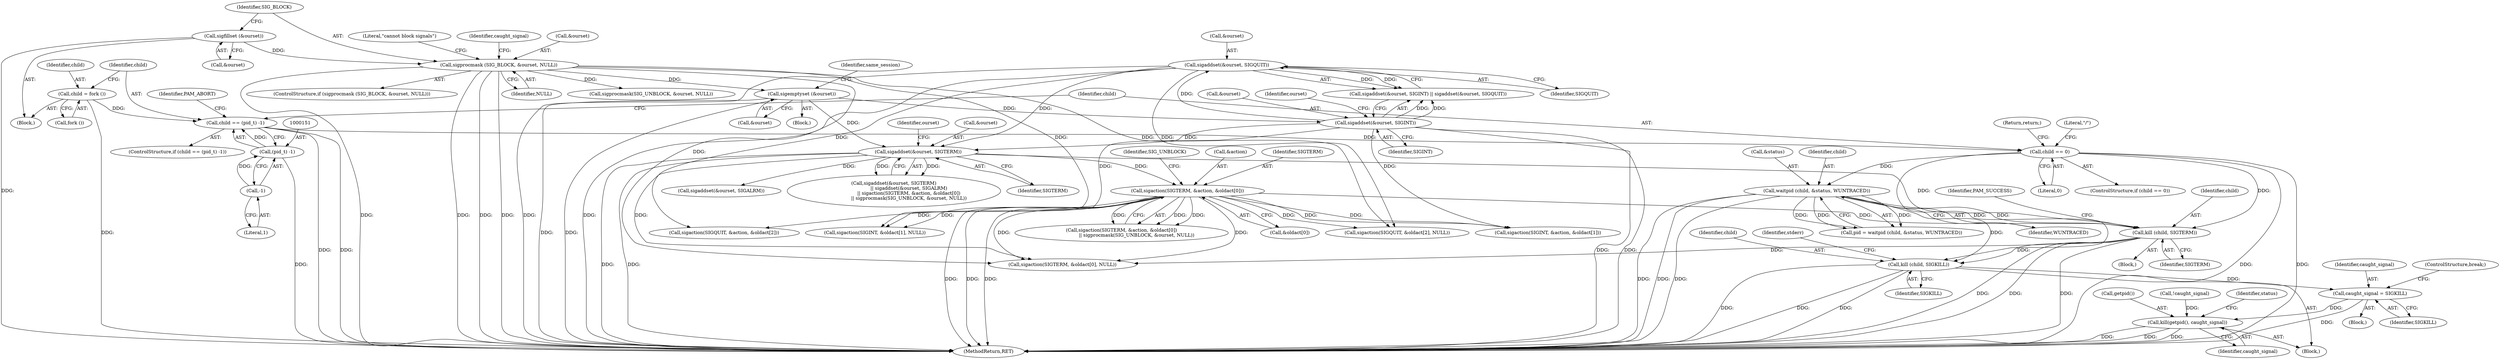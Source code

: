 digraph "1_util-linux_dffab154d29a288aa171ff50263ecc8f2e14a891@del" {
"1000402" [label="(Call,kill (child, SIGKILL))"];
"1000310" [label="(Call,waitpid (child, &status, WUNTRACED))"];
"1000162" [label="(Call,child == 0)"];
"1000148" [label="(Call,child == (pid_t) -1)"];
"1000144" [label="(Call,child = fork ())"];
"1000150" [label="(Call,(pid_t) -1)"];
"1000152" [label="(Call,-1)"];
"1000392" [label="(Call,kill (child, SIGTERM))"];
"1000250" [label="(Call,sigaction(SIGTERM, &action, &oldact[0]))"];
"1000240" [label="(Call,sigaddset(&ourset, SIGTERM))"];
"1000224" [label="(Call,sigaddset(&ourset, SIGQUIT))"];
"1000220" [label="(Call,sigaddset(&ourset, SIGINT))"];
"1000211" [label="(Call,sigemptyset (&ourset))"];
"1000179" [label="(Call,sigprocmask (SIG_BLOCK, &ourset, NULL))"];
"1000175" [label="(Call,sigfillset (&ourset))"];
"1000440" [label="(Call,caught_signal = SIGKILL)"];
"1000444" [label="(Call,kill(getpid(), caught_signal))"];
"1000178" [label="(ControlStructure,if (sigprocmask (SIG_BLOCK, &ourset, NULL)))"];
"1000311" [label="(Identifier,child)"];
"1000187" [label="(Literal,\"cannot block signals\")"];
"1000149" [label="(Identifier,child)"];
"1000145" [label="(Identifier,child)"];
"1000259" [label="(Identifier,SIG_UNBLOCK)"];
"1000441" [label="(Identifier,caught_signal)"];
"1000440" [label="(Call,caught_signal = SIGKILL)"];
"1000402" [label="(Call,kill (child, SIGKILL))"];
"1000193" [label="(Identifier,caught_signal)"];
"1000225" [label="(Call,&ourset)"];
"1000308" [label="(Call,pid = waitpid (child, &status, WUNTRACED))"];
"1000449" [label="(MethodReturn,RET)"];
"1000169" [label="(Literal,\"/\")"];
"1000176" [label="(Call,&ourset)"];
"1000183" [label="(Identifier,NULL)"];
"1000445" [label="(Call,getpid())"];
"1000163" [label="(Identifier,child)"];
"1000250" [label="(Call,sigaction(SIGTERM, &action, &oldact[0]))"];
"1000219" [label="(Call,sigaddset(&ourset, SIGINT) || sigaddset(&ourset, SIGQUIT))"];
"1000392" [label="(Call,kill (child, SIGTERM))"];
"1000387" [label="(Block,)"];
"1000162" [label="(Call,child == 0)"];
"1000443" [label="(ControlStructure,break;)"];
"1000252" [label="(Call,&action)"];
"1000227" [label="(Identifier,SIGQUIT)"];
"1000223" [label="(Identifier,SIGINT)"];
"1000153" [label="(Literal,1)"];
"1000150" [label="(Call,(pid_t) -1)"];
"1000312" [label="(Call,&status)"];
"1000175" [label="(Call,sigfillset (&ourset))"];
"1000144" [label="(Call,child = fork ())"];
"1000396" [label="(Identifier,PAM_SUCCESS)"];
"1000181" [label="(Call,&ourset)"];
"1000403" [label="(Identifier,child)"];
"1000164" [label="(Literal,0)"];
"1000108" [label="(Block,)"];
"1000147" [label="(ControlStructure,if (child == (pid_t) -1))"];
"1000245" [label="(Call,sigaddset(&ourset, SIGALRM))"];
"1000161" [label="(ControlStructure,if (child == 0))"];
"1000156" [label="(Identifier,PAM_ABORT)"];
"1000251" [label="(Identifier,SIGTERM)"];
"1000226" [label="(Identifier,ourset)"];
"1000258" [label="(Call,sigprocmask(SIG_UNBLOCK, &ourset, NULL))"];
"1000240" [label="(Call,sigaddset(&ourset, SIGTERM))"];
"1000413" [label="(Call,sigaction(SIGTERM, &oldact[0], NULL))"];
"1000254" [label="(Call,&oldact[0])"];
"1000239" [label="(Call,sigaddset(&ourset, SIGTERM)\n                    || sigaddset(&ourset, SIGALRM)\n                    || sigaction(SIGTERM, &action, &oldact[0])\n                    || sigprocmask(SIG_UNBLOCK, &ourset, NULL))"];
"1000446" [label="(Identifier,caught_signal)"];
"1000302" [label="(Call,!caught_signal)"];
"1000212" [label="(Call,&ourset)"];
"1000286" [label="(Call,sigaction(SIGQUIT, &action, &oldact[2]))"];
"1000243" [label="(Identifier,SIGTERM)"];
"1000180" [label="(Identifier,SIG_BLOCK)"];
"1000194" [label="(Block,)"];
"1000152" [label="(Call,-1)"];
"1000310" [label="(Call,waitpid (child, &status, WUNTRACED))"];
"1000314" [label="(Identifier,WUNTRACED)"];
"1000224" [label="(Call,sigaddset(&ourset, SIGQUIT))"];
"1000411" [label="(Block,)"];
"1000406" [label="(Identifier,stderr)"];
"1000444" [label="(Call,kill(getpid(), caught_signal))"];
"1000404" [label="(Identifier,SIGKILL)"];
"1000241" [label="(Call,&ourset)"];
"1000247" [label="(Identifier,ourset)"];
"1000216" [label="(Identifier,same_session)"];
"1000431" [label="(Call,sigaction(SIGQUIT, &oldact[2], NULL))"];
"1000148" [label="(Call,child == (pid_t) -1)"];
"1000399" [label="(Block,)"];
"1000221" [label="(Call,&ourset)"];
"1000448" [label="(Identifier,status)"];
"1000146" [label="(Call,fork ())"];
"1000422" [label="(Call,sigaction(SIGINT, &oldact[1], NULL))"];
"1000179" [label="(Call,sigprocmask (SIG_BLOCK, &ourset, NULL))"];
"1000394" [label="(Identifier,SIGTERM)"];
"1000393" [label="(Identifier,child)"];
"1000165" [label="(Return,return;)"];
"1000211" [label="(Call,sigemptyset (&ourset))"];
"1000278" [label="(Call,sigaction(SIGINT, &action, &oldact[1]))"];
"1000249" [label="(Call,sigaction(SIGTERM, &action, &oldact[0])\n                    || sigprocmask(SIG_UNBLOCK, &ourset, NULL))"];
"1000220" [label="(Call,sigaddset(&ourset, SIGINT))"];
"1000442" [label="(Identifier,SIGKILL)"];
"1000402" -> "1000399"  [label="AST: "];
"1000402" -> "1000404"  [label="CFG: "];
"1000403" -> "1000402"  [label="AST: "];
"1000404" -> "1000402"  [label="AST: "];
"1000406" -> "1000402"  [label="CFG: "];
"1000402" -> "1000449"  [label="DDG: "];
"1000402" -> "1000449"  [label="DDG: "];
"1000402" -> "1000449"  [label="DDG: "];
"1000310" -> "1000402"  [label="DDG: "];
"1000392" -> "1000402"  [label="DDG: "];
"1000162" -> "1000402"  [label="DDG: "];
"1000402" -> "1000440"  [label="DDG: "];
"1000310" -> "1000308"  [label="AST: "];
"1000310" -> "1000314"  [label="CFG: "];
"1000311" -> "1000310"  [label="AST: "];
"1000312" -> "1000310"  [label="AST: "];
"1000314" -> "1000310"  [label="AST: "];
"1000308" -> "1000310"  [label="CFG: "];
"1000310" -> "1000449"  [label="DDG: "];
"1000310" -> "1000449"  [label="DDG: "];
"1000310" -> "1000449"  [label="DDG: "];
"1000310" -> "1000308"  [label="DDG: "];
"1000310" -> "1000308"  [label="DDG: "];
"1000310" -> "1000308"  [label="DDG: "];
"1000162" -> "1000310"  [label="DDG: "];
"1000310" -> "1000392"  [label="DDG: "];
"1000162" -> "1000161"  [label="AST: "];
"1000162" -> "1000164"  [label="CFG: "];
"1000163" -> "1000162"  [label="AST: "];
"1000164" -> "1000162"  [label="AST: "];
"1000165" -> "1000162"  [label="CFG: "];
"1000169" -> "1000162"  [label="CFG: "];
"1000162" -> "1000449"  [label="DDG: "];
"1000162" -> "1000449"  [label="DDG: "];
"1000148" -> "1000162"  [label="DDG: "];
"1000162" -> "1000392"  [label="DDG: "];
"1000148" -> "1000147"  [label="AST: "];
"1000148" -> "1000150"  [label="CFG: "];
"1000149" -> "1000148"  [label="AST: "];
"1000150" -> "1000148"  [label="AST: "];
"1000156" -> "1000148"  [label="CFG: "];
"1000163" -> "1000148"  [label="CFG: "];
"1000148" -> "1000449"  [label="DDG: "];
"1000148" -> "1000449"  [label="DDG: "];
"1000144" -> "1000148"  [label="DDG: "];
"1000150" -> "1000148"  [label="DDG: "];
"1000144" -> "1000108"  [label="AST: "];
"1000144" -> "1000146"  [label="CFG: "];
"1000145" -> "1000144"  [label="AST: "];
"1000146" -> "1000144"  [label="AST: "];
"1000149" -> "1000144"  [label="CFG: "];
"1000144" -> "1000449"  [label="DDG: "];
"1000150" -> "1000152"  [label="CFG: "];
"1000151" -> "1000150"  [label="AST: "];
"1000152" -> "1000150"  [label="AST: "];
"1000150" -> "1000449"  [label="DDG: "];
"1000152" -> "1000150"  [label="DDG: "];
"1000152" -> "1000153"  [label="CFG: "];
"1000153" -> "1000152"  [label="AST: "];
"1000392" -> "1000387"  [label="AST: "];
"1000392" -> "1000394"  [label="CFG: "];
"1000393" -> "1000392"  [label="AST: "];
"1000394" -> "1000392"  [label="AST: "];
"1000396" -> "1000392"  [label="CFG: "];
"1000392" -> "1000449"  [label="DDG: "];
"1000392" -> "1000449"  [label="DDG: "];
"1000392" -> "1000449"  [label="DDG: "];
"1000250" -> "1000392"  [label="DDG: "];
"1000240" -> "1000392"  [label="DDG: "];
"1000392" -> "1000413"  [label="DDG: "];
"1000250" -> "1000249"  [label="AST: "];
"1000250" -> "1000254"  [label="CFG: "];
"1000251" -> "1000250"  [label="AST: "];
"1000252" -> "1000250"  [label="AST: "];
"1000254" -> "1000250"  [label="AST: "];
"1000259" -> "1000250"  [label="CFG: "];
"1000249" -> "1000250"  [label="CFG: "];
"1000250" -> "1000449"  [label="DDG: "];
"1000250" -> "1000449"  [label="DDG: "];
"1000250" -> "1000449"  [label="DDG: "];
"1000250" -> "1000249"  [label="DDG: "];
"1000250" -> "1000249"  [label="DDG: "];
"1000250" -> "1000249"  [label="DDG: "];
"1000240" -> "1000250"  [label="DDG: "];
"1000250" -> "1000278"  [label="DDG: "];
"1000250" -> "1000278"  [label="DDG: "];
"1000250" -> "1000286"  [label="DDG: "];
"1000250" -> "1000413"  [label="DDG: "];
"1000250" -> "1000413"  [label="DDG: "];
"1000250" -> "1000422"  [label="DDG: "];
"1000250" -> "1000431"  [label="DDG: "];
"1000240" -> "1000239"  [label="AST: "];
"1000240" -> "1000243"  [label="CFG: "];
"1000241" -> "1000240"  [label="AST: "];
"1000243" -> "1000240"  [label="AST: "];
"1000247" -> "1000240"  [label="CFG: "];
"1000239" -> "1000240"  [label="CFG: "];
"1000240" -> "1000449"  [label="DDG: "];
"1000240" -> "1000449"  [label="DDG: "];
"1000240" -> "1000239"  [label="DDG: "];
"1000240" -> "1000239"  [label="DDG: "];
"1000224" -> "1000240"  [label="DDG: "];
"1000220" -> "1000240"  [label="DDG: "];
"1000211" -> "1000240"  [label="DDG: "];
"1000240" -> "1000245"  [label="DDG: "];
"1000240" -> "1000413"  [label="DDG: "];
"1000224" -> "1000219"  [label="AST: "];
"1000224" -> "1000227"  [label="CFG: "];
"1000225" -> "1000224"  [label="AST: "];
"1000227" -> "1000224"  [label="AST: "];
"1000219" -> "1000224"  [label="CFG: "];
"1000224" -> "1000449"  [label="DDG: "];
"1000224" -> "1000449"  [label="DDG: "];
"1000224" -> "1000219"  [label="DDG: "];
"1000224" -> "1000219"  [label="DDG: "];
"1000220" -> "1000224"  [label="DDG: "];
"1000224" -> "1000286"  [label="DDG: "];
"1000224" -> "1000431"  [label="DDG: "];
"1000220" -> "1000219"  [label="AST: "];
"1000220" -> "1000223"  [label="CFG: "];
"1000221" -> "1000220"  [label="AST: "];
"1000223" -> "1000220"  [label="AST: "];
"1000226" -> "1000220"  [label="CFG: "];
"1000219" -> "1000220"  [label="CFG: "];
"1000220" -> "1000449"  [label="DDG: "];
"1000220" -> "1000449"  [label="DDG: "];
"1000220" -> "1000219"  [label="DDG: "];
"1000220" -> "1000219"  [label="DDG: "];
"1000211" -> "1000220"  [label="DDG: "];
"1000220" -> "1000278"  [label="DDG: "];
"1000220" -> "1000422"  [label="DDG: "];
"1000211" -> "1000194"  [label="AST: "];
"1000211" -> "1000212"  [label="CFG: "];
"1000212" -> "1000211"  [label="AST: "];
"1000216" -> "1000211"  [label="CFG: "];
"1000211" -> "1000449"  [label="DDG: "];
"1000211" -> "1000449"  [label="DDG: "];
"1000179" -> "1000211"  [label="DDG: "];
"1000179" -> "1000178"  [label="AST: "];
"1000179" -> "1000183"  [label="CFG: "];
"1000180" -> "1000179"  [label="AST: "];
"1000181" -> "1000179"  [label="AST: "];
"1000183" -> "1000179"  [label="AST: "];
"1000187" -> "1000179"  [label="CFG: "];
"1000193" -> "1000179"  [label="CFG: "];
"1000179" -> "1000449"  [label="DDG: "];
"1000179" -> "1000449"  [label="DDG: "];
"1000179" -> "1000449"  [label="DDG: "];
"1000179" -> "1000449"  [label="DDG: "];
"1000175" -> "1000179"  [label="DDG: "];
"1000179" -> "1000258"  [label="DDG: "];
"1000179" -> "1000413"  [label="DDG: "];
"1000179" -> "1000422"  [label="DDG: "];
"1000179" -> "1000431"  [label="DDG: "];
"1000175" -> "1000108"  [label="AST: "];
"1000175" -> "1000176"  [label="CFG: "];
"1000176" -> "1000175"  [label="AST: "];
"1000180" -> "1000175"  [label="CFG: "];
"1000175" -> "1000449"  [label="DDG: "];
"1000440" -> "1000411"  [label="AST: "];
"1000440" -> "1000442"  [label="CFG: "];
"1000441" -> "1000440"  [label="AST: "];
"1000442" -> "1000440"  [label="AST: "];
"1000443" -> "1000440"  [label="CFG: "];
"1000440" -> "1000449"  [label="DDG: "];
"1000440" -> "1000444"  [label="DDG: "];
"1000444" -> "1000399"  [label="AST: "];
"1000444" -> "1000446"  [label="CFG: "];
"1000445" -> "1000444"  [label="AST: "];
"1000446" -> "1000444"  [label="AST: "];
"1000448" -> "1000444"  [label="CFG: "];
"1000444" -> "1000449"  [label="DDG: "];
"1000444" -> "1000449"  [label="DDG: "];
"1000444" -> "1000449"  [label="DDG: "];
"1000302" -> "1000444"  [label="DDG: "];
}
